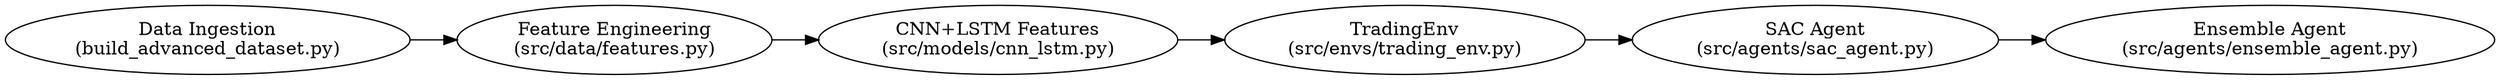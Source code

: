 digraph G {
  rankdir=LR;
  DataIngestion [label="Data Ingestion\n(build_advanced_dataset.py)"];
  FeatureEngineering [label="Feature Engineering\n(src/data/features.py)"];
  CNNLSTMExtractor [label="CNN+LSTM Features\n(src/models/cnn_lstm.py)"];
  TradingEnv [label="TradingEnv\n(src/envs/trading_env.py)"];
  SAC [label="SAC Agent\n(src/agents/sac_agent.py)"];
  Ensemble [label="Ensemble Agent\n(src/agents/ensemble_agent.py)"];
  DataIngestion -> FeatureEngineering -> CNNLSTMExtractor -> TradingEnv;
  TradingEnv -> SAC;
  SAC -> Ensemble;
}
